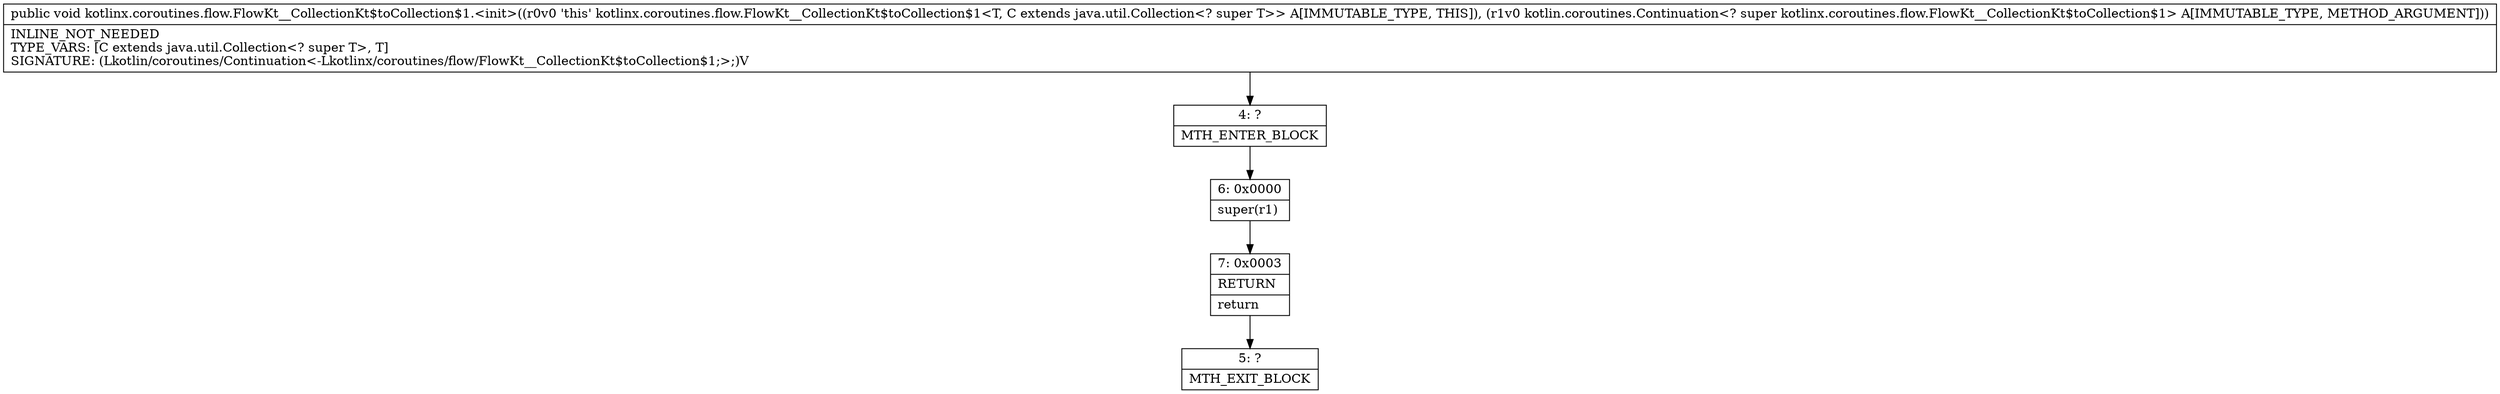 digraph "CFG forkotlinx.coroutines.flow.FlowKt__CollectionKt$toCollection$1.\<init\>(Lkotlin\/coroutines\/Continuation;)V" {
Node_4 [shape=record,label="{4\:\ ?|MTH_ENTER_BLOCK\l}"];
Node_6 [shape=record,label="{6\:\ 0x0000|super(r1)\l}"];
Node_7 [shape=record,label="{7\:\ 0x0003|RETURN\l|return\l}"];
Node_5 [shape=record,label="{5\:\ ?|MTH_EXIT_BLOCK\l}"];
MethodNode[shape=record,label="{public void kotlinx.coroutines.flow.FlowKt__CollectionKt$toCollection$1.\<init\>((r0v0 'this' kotlinx.coroutines.flow.FlowKt__CollectionKt$toCollection$1\<T, C extends java.util.Collection\<? super T\>\> A[IMMUTABLE_TYPE, THIS]), (r1v0 kotlin.coroutines.Continuation\<? super kotlinx.coroutines.flow.FlowKt__CollectionKt$toCollection$1\> A[IMMUTABLE_TYPE, METHOD_ARGUMENT]))  | INLINE_NOT_NEEDED\lTYPE_VARS: [C extends java.util.Collection\<? super T\>, T]\lSIGNATURE: (Lkotlin\/coroutines\/Continuation\<\-Lkotlinx\/coroutines\/flow\/FlowKt__CollectionKt$toCollection$1;\>;)V\l}"];
MethodNode -> Node_4;Node_4 -> Node_6;
Node_6 -> Node_7;
Node_7 -> Node_5;
}

